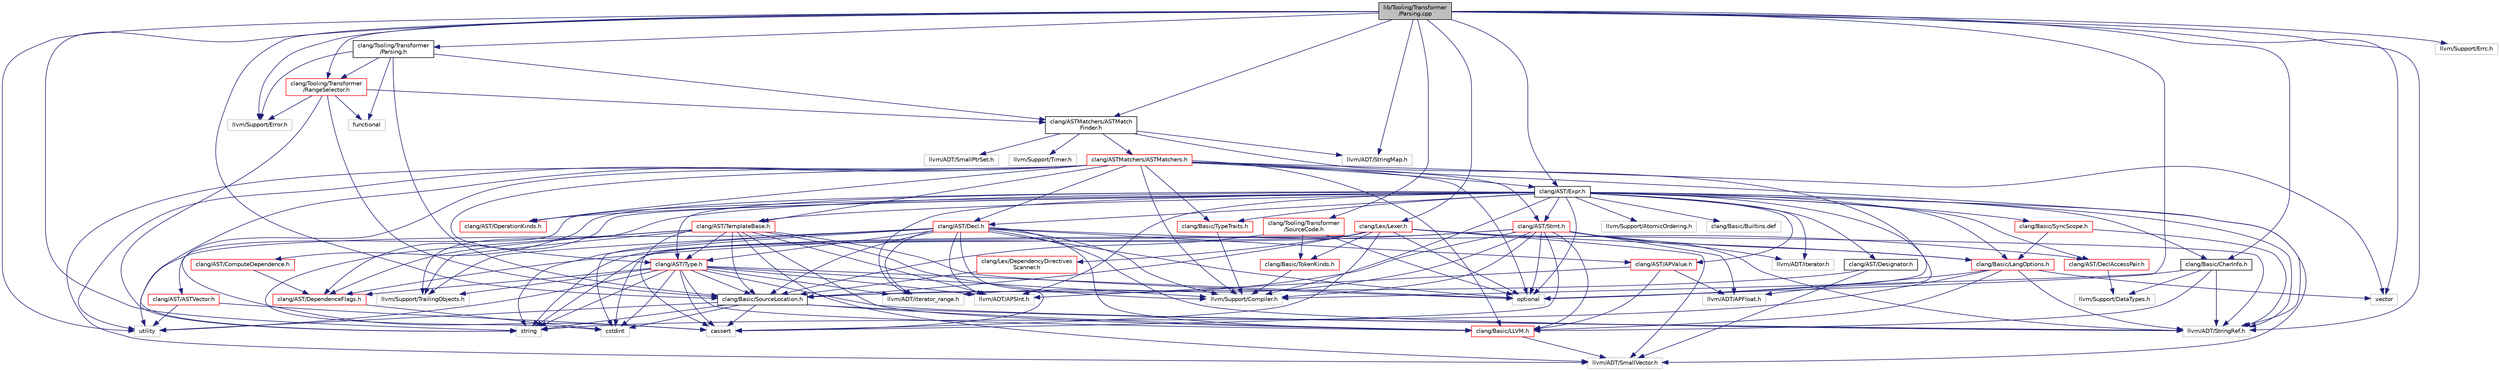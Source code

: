 digraph "lib/Tooling/Transformer/Parsing.cpp"
{
 // LATEX_PDF_SIZE
  bgcolor="transparent";
  edge [fontname="Helvetica",fontsize="10",labelfontname="Helvetica",labelfontsize="10"];
  node [fontname="Helvetica",fontsize="10",shape=record];
  Node1 [label="lib/Tooling/Transformer\l/Parsing.cpp",height=0.2,width=0.4,color="black", fillcolor="grey75", style="filled", fontcolor="black",tooltip=" "];
  Node1 -> Node2 [color="midnightblue",fontsize="10",style="solid",fontname="Helvetica"];
  Node2 [label="clang/Tooling/Transformer\l/Parsing.h",height=0.2,width=0.4,color="black",URL="$Parsing_8h.html",tooltip=" "];
  Node2 -> Node3 [color="midnightblue",fontsize="10",style="solid",fontname="Helvetica"];
  Node3 [label="clang/ASTMatchers/ASTMatch\lFinder.h",height=0.2,width=0.4,color="black",URL="$ASTMatchFinder_8h.html",tooltip=" "];
  Node3 -> Node4 [color="midnightblue",fontsize="10",style="solid",fontname="Helvetica"];
  Node4 [label="clang/ASTMatchers/ASTMatchers.h",height=0.2,width=0.4,color="red",URL="$ASTMatchers_8h.html",tooltip=" "];
  Node4 -> Node82 [color="midnightblue",fontsize="10",style="solid",fontname="Helvetica"];
  Node82 [label="clang/AST/Decl.h",height=0.2,width=0.4,color="red",URL="$Decl_8h.html",tooltip=" "];
  Node82 -> Node83 [color="midnightblue",fontsize="10",style="solid",fontname="Helvetica"];
  Node83 [label="clang/AST/APValue.h",height=0.2,width=0.4,color="red",URL="$APValue_8h.html",tooltip=" "];
  Node83 -> Node21 [color="midnightblue",fontsize="10",style="solid",fontname="Helvetica"];
  Node21 [label="clang/Basic/LLVM.h",height=0.2,width=0.4,color="red",URL="$LLVM_8h.html",tooltip=" "];
  Node21 -> Node23 [color="midnightblue",fontsize="10",style="solid",fontname="Helvetica"];
  Node23 [label="llvm/ADT/SmallVector.h",height=0.2,width=0.4,color="grey75",tooltip=" "];
  Node83 -> Node85 [color="midnightblue",fontsize="10",style="solid",fontname="Helvetica"];
  Node85 [label="llvm/ADT/APFloat.h",height=0.2,width=0.4,color="grey75",tooltip=" "];
  Node83 -> Node63 [color="midnightblue",fontsize="10",style="solid",fontname="Helvetica"];
  Node63 [label="llvm/ADT/APSInt.h",height=0.2,width=0.4,color="grey75",tooltip=" "];
  Node82 -> Node88 [color="midnightblue",fontsize="10",style="solid",fontname="Helvetica"];
  Node88 [label="clang/AST/DeclAccessPair.h",height=0.2,width=0.4,color="red",URL="$DeclAccessPair_8h.html",tooltip=" "];
  Node88 -> Node37 [color="midnightblue",fontsize="10",style="solid",fontname="Helvetica"];
  Node37 [label="llvm/Support/DataTypes.h",height=0.2,width=0.4,color="grey75",tooltip=" "];
  Node82 -> Node13 [color="midnightblue",fontsize="10",style="solid",fontname="Helvetica"];
  Node13 [label="clang/AST/Type.h",height=0.2,width=0.4,color="red",URL="$Type_8h.html",tooltip=" "];
  Node13 -> Node14 [color="midnightblue",fontsize="10",style="solid",fontname="Helvetica"];
  Node14 [label="clang/AST/DependenceFlags.h",height=0.2,width=0.4,color="red",URL="$DependenceFlags_8h.html",tooltip=" "];
  Node14 -> Node17 [color="midnightblue",fontsize="10",style="solid",fontname="Helvetica"];
  Node17 [label="cstdint",height=0.2,width=0.4,color="grey75",tooltip=" "];
  Node13 -> Node21 [color="midnightblue",fontsize="10",style="solid",fontname="Helvetica"];
  Node13 -> Node33 [color="midnightblue",fontsize="10",style="solid",fontname="Helvetica"];
  Node33 [label="clang/Basic/SourceLocation.h",height=0.2,width=0.4,color="black",URL="$SourceLocation_8h.html",tooltip=" "];
  Node33 -> Node21 [color="midnightblue",fontsize="10",style="solid",fontname="Helvetica"];
  Node33 -> Node25 [color="midnightblue",fontsize="10",style="solid",fontname="Helvetica"];
  Node25 [label="llvm/ADT/StringRef.h",height=0.2,width=0.4,color="grey75",tooltip=" "];
  Node33 -> Node34 [color="midnightblue",fontsize="10",style="solid",fontname="Helvetica"];
  Node34 [label="cassert",height=0.2,width=0.4,color="grey75",tooltip=" "];
  Node33 -> Node17 [color="midnightblue",fontsize="10",style="solid",fontname="Helvetica"];
  Node33 -> Node30 [color="midnightblue",fontsize="10",style="solid",fontname="Helvetica"];
  Node30 [label="string",height=0.2,width=0.4,color="grey75",tooltip=" "];
  Node33 -> Node35 [color="midnightblue",fontsize="10",style="solid",fontname="Helvetica"];
  Node35 [label="utility",height=0.2,width=0.4,color="grey75",tooltip=" "];
  Node13 -> Node63 [color="midnightblue",fontsize="10",style="solid",fontname="Helvetica"];
  Node13 -> Node25 [color="midnightblue",fontsize="10",style="solid",fontname="Helvetica"];
  Node13 -> Node43 [color="midnightblue",fontsize="10",style="solid",fontname="Helvetica"];
  Node43 [label="llvm/ADT/iterator_range.h",height=0.2,width=0.4,color="grey75",tooltip=" "];
  Node13 -> Node44 [color="midnightblue",fontsize="10",style="solid",fontname="Helvetica"];
  Node44 [label="llvm/Support/Compiler.h",height=0.2,width=0.4,color="grey75",tooltip=" "];
  Node13 -> Node65 [color="midnightblue",fontsize="10",style="solid",fontname="Helvetica"];
  Node65 [label="llvm/Support/TrailingObjects.h",height=0.2,width=0.4,color="grey75",tooltip=" "];
  Node13 -> Node34 [color="midnightblue",fontsize="10",style="solid",fontname="Helvetica"];
  Node13 -> Node17 [color="midnightblue",fontsize="10",style="solid",fontname="Helvetica"];
  Node13 -> Node26 [color="midnightblue",fontsize="10",style="solid",fontname="Helvetica"];
  Node26 [label="optional",height=0.2,width=0.4,color="grey75",tooltip=" "];
  Node13 -> Node30 [color="midnightblue",fontsize="10",style="solid",fontname="Helvetica"];
  Node13 -> Node35 [color="midnightblue",fontsize="10",style="solid",fontname="Helvetica"];
  Node82 -> Node21 [color="midnightblue",fontsize="10",style="solid",fontname="Helvetica"];
  Node82 -> Node33 [color="midnightblue",fontsize="10",style="solid",fontname="Helvetica"];
  Node82 -> Node63 [color="midnightblue",fontsize="10",style="solid",fontname="Helvetica"];
  Node82 -> Node25 [color="midnightblue",fontsize="10",style="solid",fontname="Helvetica"];
  Node82 -> Node43 [color="midnightblue",fontsize="10",style="solid",fontname="Helvetica"];
  Node82 -> Node44 [color="midnightblue",fontsize="10",style="solid",fontname="Helvetica"];
  Node82 -> Node65 [color="midnightblue",fontsize="10",style="solid",fontname="Helvetica"];
  Node82 -> Node34 [color="midnightblue",fontsize="10",style="solid",fontname="Helvetica"];
  Node82 -> Node17 [color="midnightblue",fontsize="10",style="solid",fontname="Helvetica"];
  Node82 -> Node26 [color="midnightblue",fontsize="10",style="solid",fontname="Helvetica"];
  Node82 -> Node30 [color="midnightblue",fontsize="10",style="solid",fontname="Helvetica"];
  Node82 -> Node35 [color="midnightblue",fontsize="10",style="solid",fontname="Helvetica"];
  Node4 -> Node146 [color="midnightblue",fontsize="10",style="solid",fontname="Helvetica"];
  Node146 [label="clang/AST/Expr.h",height=0.2,width=0.4,color="black",URL="$Expr_8h.html",tooltip=" "];
  Node146 -> Node83 [color="midnightblue",fontsize="10",style="solid",fontname="Helvetica"];
  Node146 -> Node144 [color="midnightblue",fontsize="10",style="solid",fontname="Helvetica"];
  Node144 [label="clang/AST/ASTVector.h",height=0.2,width=0.4,color="red",URL="$ASTVector_8h.html",tooltip=" "];
  Node144 -> Node34 [color="midnightblue",fontsize="10",style="solid",fontname="Helvetica"];
  Node144 -> Node35 [color="midnightblue",fontsize="10",style="solid",fontname="Helvetica"];
  Node146 -> Node147 [color="midnightblue",fontsize="10",style="solid",fontname="Helvetica"];
  Node147 [label="clang/AST/ComputeDependence.h",height=0.2,width=0.4,color="red",URL="$ComputeDependence_8h.html",tooltip=" "];
  Node147 -> Node14 [color="midnightblue",fontsize="10",style="solid",fontname="Helvetica"];
  Node146 -> Node82 [color="midnightblue",fontsize="10",style="solid",fontname="Helvetica"];
  Node146 -> Node88 [color="midnightblue",fontsize="10",style="solid",fontname="Helvetica"];
  Node146 -> Node14 [color="midnightblue",fontsize="10",style="solid",fontname="Helvetica"];
  Node146 -> Node148 [color="midnightblue",fontsize="10",style="solid",fontname="Helvetica"];
  Node148 [label="clang/AST/Designator.h",height=0.2,width=0.4,color="black",URL="$Designator_8h.html",tooltip=" "];
  Node148 -> Node33 [color="midnightblue",fontsize="10",style="solid",fontname="Helvetica"];
  Node148 -> Node23 [color="midnightblue",fontsize="10",style="solid",fontname="Helvetica"];
  Node146 -> Node149 [color="midnightblue",fontsize="10",style="solid",fontname="Helvetica"];
  Node149 [label="clang/AST/OperationKinds.h",height=0.2,width=0.4,color="red",URL="$OperationKinds_8h.html",tooltip=" "];
  Node146 -> Node151 [color="midnightblue",fontsize="10",style="solid",fontname="Helvetica"];
  Node151 [label="clang/AST/Stmt.h",height=0.2,width=0.4,color="red",URL="$Stmt_8h.html",tooltip=" "];
  Node151 -> Node14 [color="midnightblue",fontsize="10",style="solid",fontname="Helvetica"];
  Node151 -> Node21 [color="midnightblue",fontsize="10",style="solid",fontname="Helvetica"];
  Node151 -> Node112 [color="midnightblue",fontsize="10",style="solid",fontname="Helvetica"];
  Node112 [label="clang/Basic/LangOptions.h",height=0.2,width=0.4,color="red",URL="$LangOptions_8h.html",tooltip=" "];
  Node112 -> Node21 [color="midnightblue",fontsize="10",style="solid",fontname="Helvetica"];
  Node112 -> Node25 [color="midnightblue",fontsize="10",style="solid",fontname="Helvetica"];
  Node112 -> Node26 [color="midnightblue",fontsize="10",style="solid",fontname="Helvetica"];
  Node112 -> Node30 [color="midnightblue",fontsize="10",style="solid",fontname="Helvetica"];
  Node112 -> Node27 [color="midnightblue",fontsize="10",style="solid",fontname="Helvetica"];
  Node27 [label="vector",height=0.2,width=0.4,color="grey75",tooltip=" "];
  Node151 -> Node33 [color="midnightblue",fontsize="10",style="solid",fontname="Helvetica"];
  Node151 -> Node85 [color="midnightblue",fontsize="10",style="solid",fontname="Helvetica"];
  Node151 -> Node25 [color="midnightblue",fontsize="10",style="solid",fontname="Helvetica"];
  Node151 -> Node74 [color="midnightblue",fontsize="10",style="solid",fontname="Helvetica"];
  Node74 [label="llvm/ADT/iterator.h",height=0.2,width=0.4,color="grey75",tooltip=" "];
  Node151 -> Node43 [color="midnightblue",fontsize="10",style="solid",fontname="Helvetica"];
  Node151 -> Node44 [color="midnightblue",fontsize="10",style="solid",fontname="Helvetica"];
  Node151 -> Node34 [color="midnightblue",fontsize="10",style="solid",fontname="Helvetica"];
  Node151 -> Node26 [color="midnightblue",fontsize="10",style="solid",fontname="Helvetica"];
  Node151 -> Node30 [color="midnightblue",fontsize="10",style="solid",fontname="Helvetica"];
  Node146 -> Node155 [color="midnightblue",fontsize="10",style="solid",fontname="Helvetica"];
  Node155 [label="clang/AST/TemplateBase.h",height=0.2,width=0.4,color="red",URL="$TemplateBase_8h.html",tooltip=" "];
  Node155 -> Node14 [color="midnightblue",fontsize="10",style="solid",fontname="Helvetica"];
  Node155 -> Node13 [color="midnightblue",fontsize="10",style="solid",fontname="Helvetica"];
  Node155 -> Node21 [color="midnightblue",fontsize="10",style="solid",fontname="Helvetica"];
  Node155 -> Node33 [color="midnightblue",fontsize="10",style="solid",fontname="Helvetica"];
  Node155 -> Node63 [color="midnightblue",fontsize="10",style="solid",fontname="Helvetica"];
  Node155 -> Node23 [color="midnightblue",fontsize="10",style="solid",fontname="Helvetica"];
  Node155 -> Node44 [color="midnightblue",fontsize="10",style="solid",fontname="Helvetica"];
  Node155 -> Node65 [color="midnightblue",fontsize="10",style="solid",fontname="Helvetica"];
  Node155 -> Node34 [color="midnightblue",fontsize="10",style="solid",fontname="Helvetica"];
  Node155 -> Node17 [color="midnightblue",fontsize="10",style="solid",fontname="Helvetica"];
  Node155 -> Node26 [color="midnightblue",fontsize="10",style="solid",fontname="Helvetica"];
  Node146 -> Node13 [color="midnightblue",fontsize="10",style="solid",fontname="Helvetica"];
  Node146 -> Node156 [color="midnightblue",fontsize="10",style="solid",fontname="Helvetica"];
  Node156 [label="clang/Basic/CharInfo.h",height=0.2,width=0.4,color="black",URL="$CharInfo_8h.html",tooltip=" "];
  Node156 -> Node21 [color="midnightblue",fontsize="10",style="solid",fontname="Helvetica"];
  Node156 -> Node25 [color="midnightblue",fontsize="10",style="solid",fontname="Helvetica"];
  Node156 -> Node44 [color="midnightblue",fontsize="10",style="solid",fontname="Helvetica"];
  Node156 -> Node37 [color="midnightblue",fontsize="10",style="solid",fontname="Helvetica"];
  Node146 -> Node112 [color="midnightblue",fontsize="10",style="solid",fontname="Helvetica"];
  Node146 -> Node157 [color="midnightblue",fontsize="10",style="solid",fontname="Helvetica"];
  Node157 [label="clang/Basic/SyncScope.h",height=0.2,width=0.4,color="red",URL="$SyncScope_8h.html",tooltip=" "];
  Node157 -> Node112 [color="midnightblue",fontsize="10",style="solid",fontname="Helvetica"];
  Node157 -> Node25 [color="midnightblue",fontsize="10",style="solid",fontname="Helvetica"];
  Node146 -> Node158 [color="midnightblue",fontsize="10",style="solid",fontname="Helvetica"];
  Node158 [label="clang/Basic/TypeTraits.h",height=0.2,width=0.4,color="red",URL="$TypeTraits_8h.html",tooltip=" "];
  Node158 -> Node44 [color="midnightblue",fontsize="10",style="solid",fontname="Helvetica"];
  Node146 -> Node85 [color="midnightblue",fontsize="10",style="solid",fontname="Helvetica"];
  Node146 -> Node63 [color="midnightblue",fontsize="10",style="solid",fontname="Helvetica"];
  Node146 -> Node23 [color="midnightblue",fontsize="10",style="solid",fontname="Helvetica"];
  Node146 -> Node25 [color="midnightblue",fontsize="10",style="solid",fontname="Helvetica"];
  Node146 -> Node74 [color="midnightblue",fontsize="10",style="solid",fontname="Helvetica"];
  Node146 -> Node43 [color="midnightblue",fontsize="10",style="solid",fontname="Helvetica"];
  Node146 -> Node159 [color="midnightblue",fontsize="10",style="solid",fontname="Helvetica"];
  Node159 [label="llvm/Support/AtomicOrdering.h",height=0.2,width=0.4,color="grey75",tooltip=" "];
  Node146 -> Node44 [color="midnightblue",fontsize="10",style="solid",fontname="Helvetica"];
  Node146 -> Node65 [color="midnightblue",fontsize="10",style="solid",fontname="Helvetica"];
  Node146 -> Node26 [color="midnightblue",fontsize="10",style="solid",fontname="Helvetica"];
  Node146 -> Node160 [color="midnightblue",fontsize="10",style="solid",fontname="Helvetica"];
  Node160 [label="clang/Basic/Builtins.def",height=0.2,width=0.4,color="grey75",tooltip=" "];
  Node4 -> Node149 [color="midnightblue",fontsize="10",style="solid",fontname="Helvetica"];
  Node4 -> Node151 [color="midnightblue",fontsize="10",style="solid",fontname="Helvetica"];
  Node4 -> Node155 [color="midnightblue",fontsize="10",style="solid",fontname="Helvetica"];
  Node4 -> Node13 [color="midnightblue",fontsize="10",style="solid",fontname="Helvetica"];
  Node4 -> Node21 [color="midnightblue",fontsize="10",style="solid",fontname="Helvetica"];
  Node4 -> Node158 [color="midnightblue",fontsize="10",style="solid",fontname="Helvetica"];
  Node4 -> Node23 [color="midnightblue",fontsize="10",style="solid",fontname="Helvetica"];
  Node4 -> Node25 [color="midnightblue",fontsize="10",style="solid",fontname="Helvetica"];
  Node4 -> Node44 [color="midnightblue",fontsize="10",style="solid",fontname="Helvetica"];
  Node4 -> Node34 [color="midnightblue",fontsize="10",style="solid",fontname="Helvetica"];
  Node4 -> Node26 [color="midnightblue",fontsize="10",style="solid",fontname="Helvetica"];
  Node4 -> Node30 [color="midnightblue",fontsize="10",style="solid",fontname="Helvetica"];
  Node4 -> Node35 [color="midnightblue",fontsize="10",style="solid",fontname="Helvetica"];
  Node4 -> Node27 [color="midnightblue",fontsize="10",style="solid",fontname="Helvetica"];
  Node3 -> Node212 [color="midnightblue",fontsize="10",style="solid",fontname="Helvetica"];
  Node212 [label="llvm/ADT/SmallPtrSet.h",height=0.2,width=0.4,color="grey75",tooltip=" "];
  Node3 -> Node98 [color="midnightblue",fontsize="10",style="solid",fontname="Helvetica"];
  Node98 [label="llvm/ADT/StringMap.h",height=0.2,width=0.4,color="grey75",tooltip=" "];
  Node3 -> Node213 [color="midnightblue",fontsize="10",style="solid",fontname="Helvetica"];
  Node213 [label="llvm/Support/Timer.h",height=0.2,width=0.4,color="grey75",tooltip=" "];
  Node3 -> Node26 [color="midnightblue",fontsize="10",style="solid",fontname="Helvetica"];
  Node2 -> Node33 [color="midnightblue",fontsize="10",style="solid",fontname="Helvetica"];
  Node2 -> Node214 [color="midnightblue",fontsize="10",style="solid",fontname="Helvetica"];
  Node214 [label="clang/Tooling/Transformer\l/RangeSelector.h",height=0.2,width=0.4,color="red",URL="$RangeSelector_8h.html",tooltip=" "];
  Node214 -> Node3 [color="midnightblue",fontsize="10",style="solid",fontname="Helvetica"];
  Node214 -> Node33 [color="midnightblue",fontsize="10",style="solid",fontname="Helvetica"];
  Node214 -> Node217 [color="midnightblue",fontsize="10",style="solid",fontname="Helvetica"];
  Node217 [label="llvm/Support/Error.h",height=0.2,width=0.4,color="grey75",tooltip=" "];
  Node214 -> Node175 [color="midnightblue",fontsize="10",style="solid",fontname="Helvetica"];
  Node175 [label="functional",height=0.2,width=0.4,color="grey75",tooltip=" "];
  Node214 -> Node30 [color="midnightblue",fontsize="10",style="solid",fontname="Helvetica"];
  Node2 -> Node217 [color="midnightblue",fontsize="10",style="solid",fontname="Helvetica"];
  Node2 -> Node175 [color="midnightblue",fontsize="10",style="solid",fontname="Helvetica"];
  Node1 -> Node146 [color="midnightblue",fontsize="10",style="solid",fontname="Helvetica"];
  Node1 -> Node3 [color="midnightblue",fontsize="10",style="solid",fontname="Helvetica"];
  Node1 -> Node156 [color="midnightblue",fontsize="10",style="solid",fontname="Helvetica"];
  Node1 -> Node33 [color="midnightblue",fontsize="10",style="solid",fontname="Helvetica"];
  Node1 -> Node218 [color="midnightblue",fontsize="10",style="solid",fontname="Helvetica"];
  Node218 [label="clang/Lex/Lexer.h",height=0.2,width=0.4,color="red",URL="$Lexer_8h.html",tooltip=" "];
  Node218 -> Node112 [color="midnightblue",fontsize="10",style="solid",fontname="Helvetica"];
  Node218 -> Node33 [color="midnightblue",fontsize="10",style="solid",fontname="Helvetica"];
  Node218 -> Node95 [color="midnightblue",fontsize="10",style="solid",fontname="Helvetica"];
  Node95 [label="clang/Basic/TokenKinds.h",height=0.2,width=0.4,color="red",URL="$TokenKinds_8h.html",tooltip=" "];
  Node95 -> Node44 [color="midnightblue",fontsize="10",style="solid",fontname="Helvetica"];
  Node218 -> Node219 [color="midnightblue",fontsize="10",style="solid",fontname="Helvetica"];
  Node219 [label="clang/Lex/DependencyDirectives\lScanner.h",height=0.2,width=0.4,color="red",URL="$DependencyDirectivesScanner_8h.html",tooltip=" "];
  Node219 -> Node33 [color="midnightblue",fontsize="10",style="solid",fontname="Helvetica"];
  Node218 -> Node23 [color="midnightblue",fontsize="10",style="solid",fontname="Helvetica"];
  Node218 -> Node25 [color="midnightblue",fontsize="10",style="solid",fontname="Helvetica"];
  Node218 -> Node34 [color="midnightblue",fontsize="10",style="solid",fontname="Helvetica"];
  Node218 -> Node17 [color="midnightblue",fontsize="10",style="solid",fontname="Helvetica"];
  Node218 -> Node26 [color="midnightblue",fontsize="10",style="solid",fontname="Helvetica"];
  Node218 -> Node30 [color="midnightblue",fontsize="10",style="solid",fontname="Helvetica"];
  Node1 -> Node214 [color="midnightblue",fontsize="10",style="solid",fontname="Helvetica"];
  Node1 -> Node223 [color="midnightblue",fontsize="10",style="solid",fontname="Helvetica"];
  Node223 [label="clang/Tooling/Transformer\l/SourceCode.h",height=0.2,width=0.4,color="red",URL="$SourceCode_8h.html",tooltip=" "];
  Node223 -> Node33 [color="midnightblue",fontsize="10",style="solid",fontname="Helvetica"];
  Node223 -> Node95 [color="midnightblue",fontsize="10",style="solid",fontname="Helvetica"];
  Node223 -> Node26 [color="midnightblue",fontsize="10",style="solid",fontname="Helvetica"];
  Node1 -> Node98 [color="midnightblue",fontsize="10",style="solid",fontname="Helvetica"];
  Node1 -> Node25 [color="midnightblue",fontsize="10",style="solid",fontname="Helvetica"];
  Node1 -> Node216 [color="midnightblue",fontsize="10",style="solid",fontname="Helvetica"];
  Node216 [label="llvm/Support/Errc.h",height=0.2,width=0.4,color="grey75",tooltip=" "];
  Node1 -> Node217 [color="midnightblue",fontsize="10",style="solid",fontname="Helvetica"];
  Node1 -> Node26 [color="midnightblue",fontsize="10",style="solid",fontname="Helvetica"];
  Node1 -> Node30 [color="midnightblue",fontsize="10",style="solid",fontname="Helvetica"];
  Node1 -> Node35 [color="midnightblue",fontsize="10",style="solid",fontname="Helvetica"];
  Node1 -> Node27 [color="midnightblue",fontsize="10",style="solid",fontname="Helvetica"];
}
